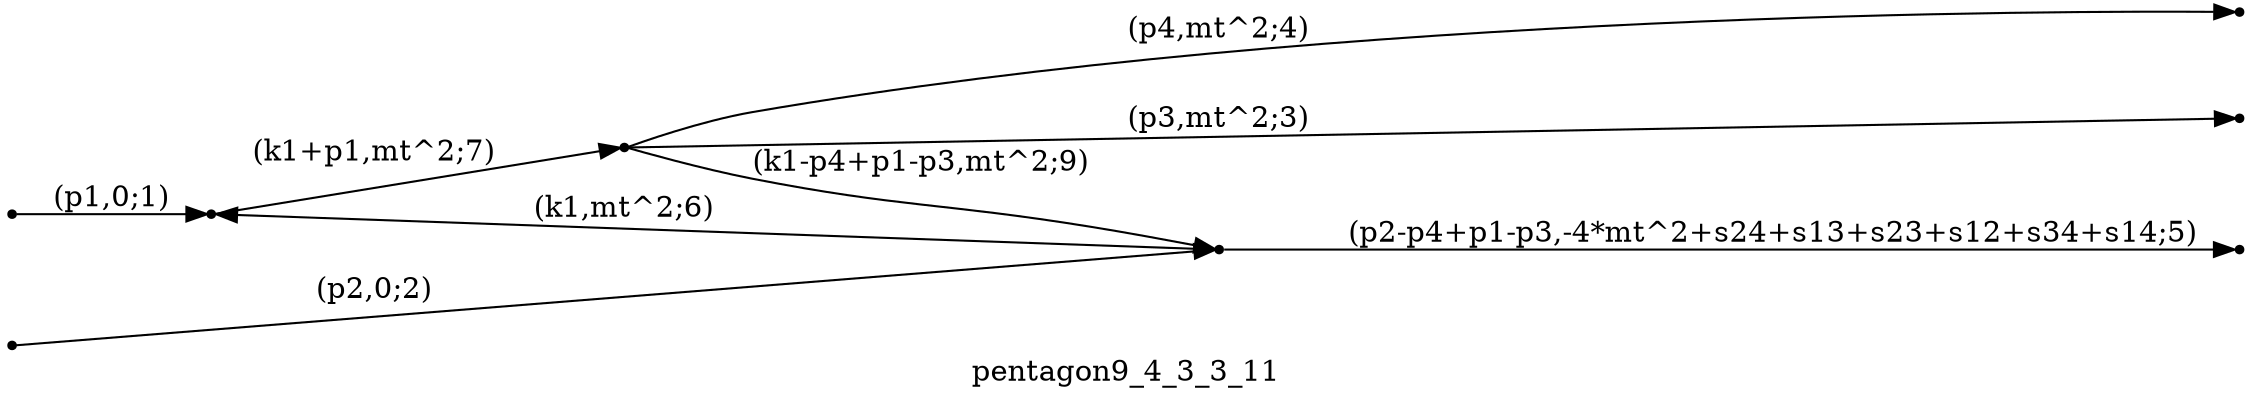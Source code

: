 digraph pentagon9_4_3_3_11 {
  label="pentagon9_4_3_3_11";
  rankdir="LR";
  subgraph edges {
    -1 -> 2 [label="(p1,0;1)"];
    -2 -> 3 [label="(p2,0;2)"];
    1 -> -3 [label="(p3,mt^2;3)"];
    1 -> -4 [label="(p4,mt^2;4)"];
    3 -> -5 [label="(p2-p4+p1-p3,-4*mt^2+s24+s13+s23+s12+s34+s14;5)"];
    3 -> 2 [label="(k1,mt^2;6)"];
    2 -> 1 [label="(k1+p1,mt^2;7)"];
    1 -> 3 [label="(k1-p4+p1-p3,mt^2;9)"];
  }
  subgraph incoming { rank="source"; -1; -2; }
  subgraph outgoing { rank="sink"; -3; -4; -5; }
-5 [shape=point];
-4 [shape=point];
-3 [shape=point];
-2 [shape=point];
-1 [shape=point];
1 [shape=point];
2 [shape=point];
3 [shape=point];
}

